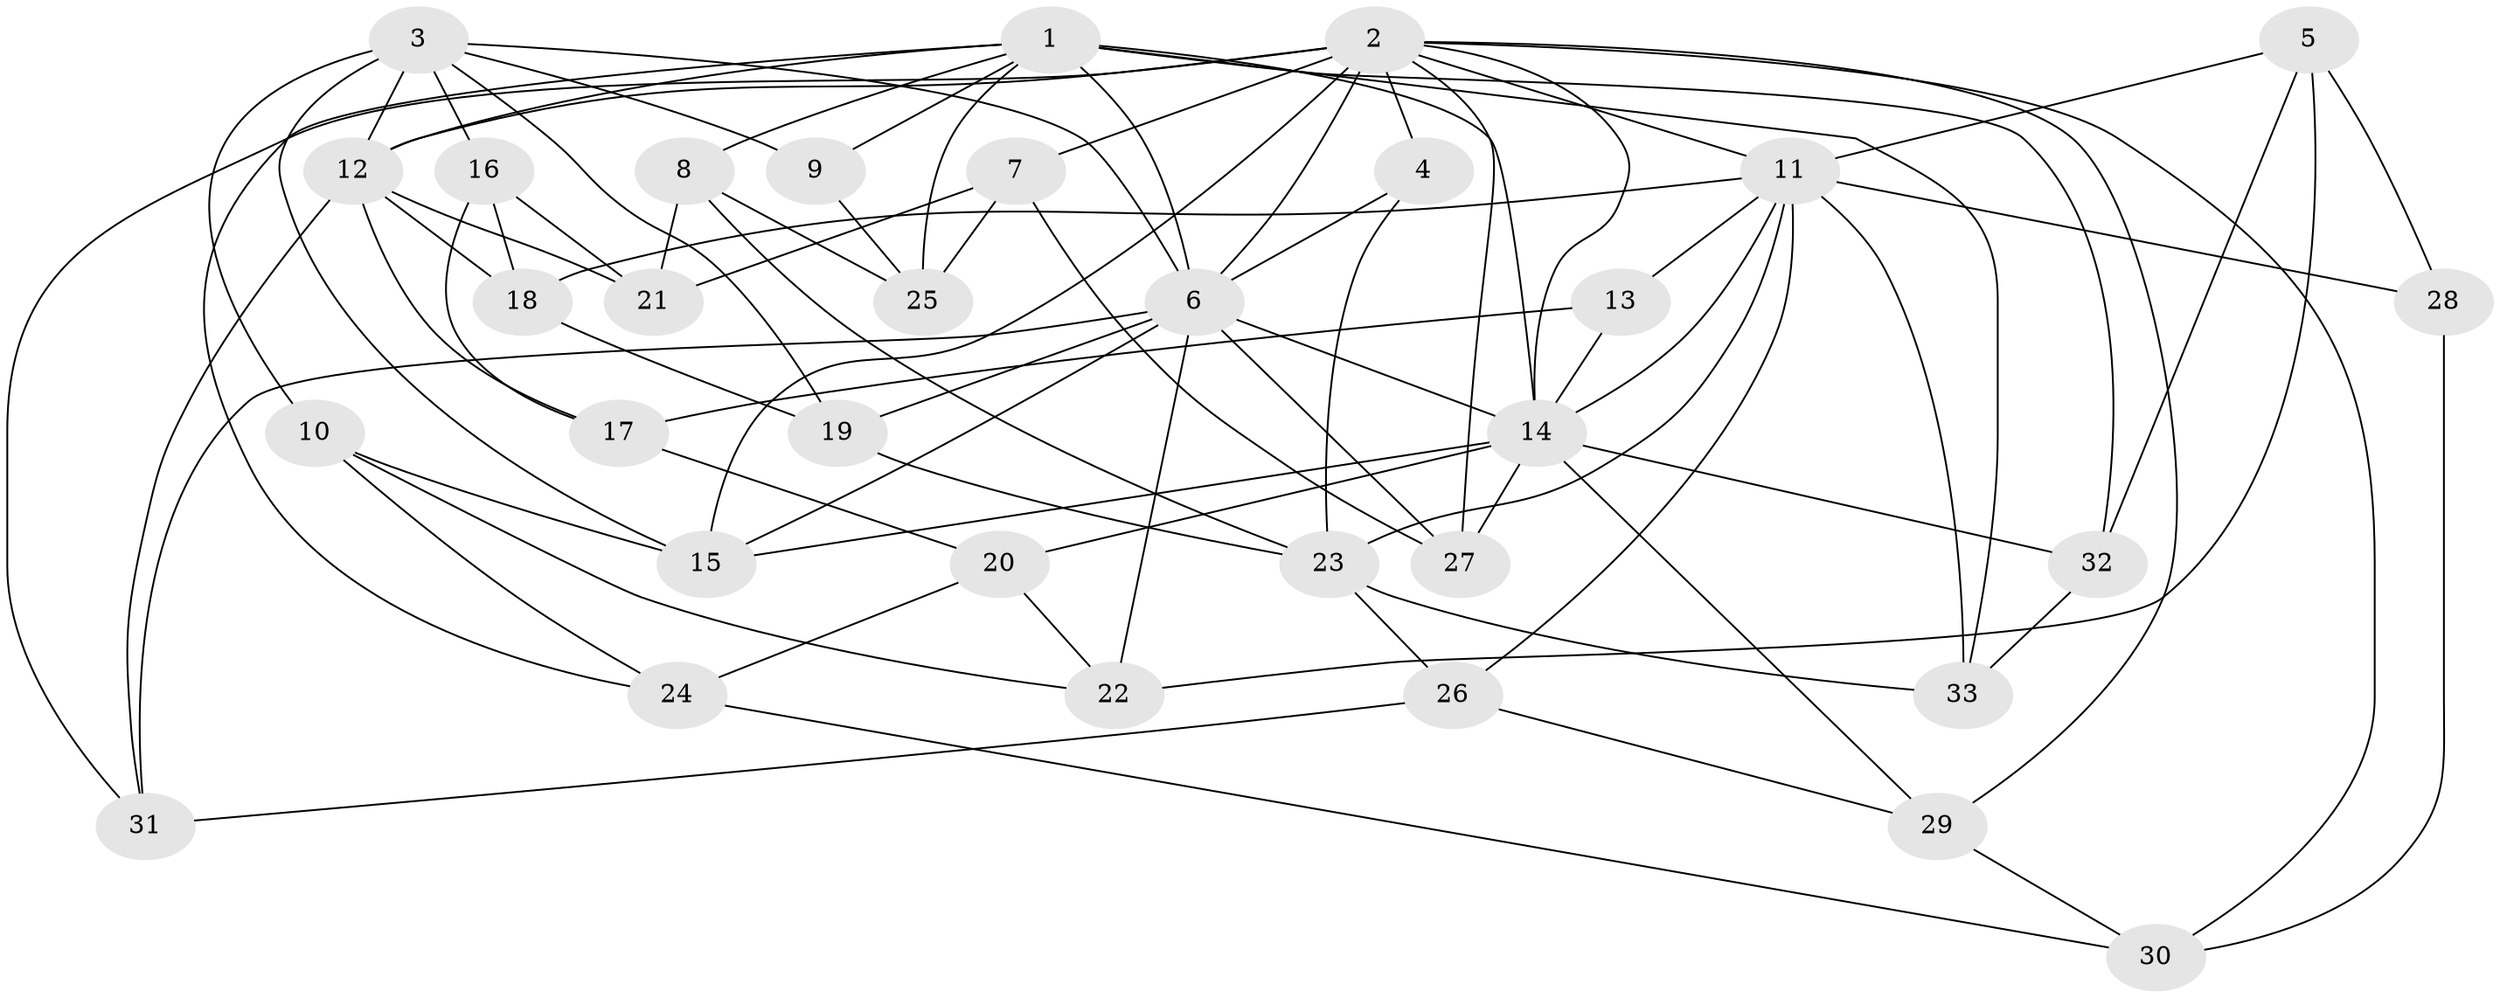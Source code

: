 // original degree distribution, {4: 1.0}
// Generated by graph-tools (version 1.1) at 2025/53/03/04/25 22:53:45]
// undirected, 33 vertices, 83 edges
graph export_dot {
  node [color=gray90,style=filled];
  1;
  2;
  3;
  4;
  5;
  6;
  7;
  8;
  9;
  10;
  11;
  12;
  13;
  14;
  15;
  16;
  17;
  18;
  19;
  20;
  21;
  22;
  23;
  24;
  25;
  26;
  27;
  28;
  29;
  30;
  31;
  32;
  33;
  1 -- 6 [weight=2.0];
  1 -- 8 [weight=1.0];
  1 -- 9 [weight=1.0];
  1 -- 12 [weight=1.0];
  1 -- 14 [weight=1.0];
  1 -- 24 [weight=1.0];
  1 -- 25 [weight=1.0];
  1 -- 32 [weight=1.0];
  1 -- 33 [weight=1.0];
  2 -- 4 [weight=1.0];
  2 -- 6 [weight=2.0];
  2 -- 7 [weight=1.0];
  2 -- 11 [weight=1.0];
  2 -- 12 [weight=1.0];
  2 -- 14 [weight=1.0];
  2 -- 15 [weight=1.0];
  2 -- 27 [weight=1.0];
  2 -- 29 [weight=1.0];
  2 -- 30 [weight=1.0];
  2 -- 31 [weight=1.0];
  3 -- 6 [weight=1.0];
  3 -- 9 [weight=2.0];
  3 -- 10 [weight=1.0];
  3 -- 12 [weight=2.0];
  3 -- 15 [weight=2.0];
  3 -- 16 [weight=1.0];
  3 -- 19 [weight=1.0];
  4 -- 6 [weight=1.0];
  4 -- 23 [weight=2.0];
  5 -- 11 [weight=1.0];
  5 -- 22 [weight=1.0];
  5 -- 28 [weight=1.0];
  5 -- 32 [weight=1.0];
  6 -- 14 [weight=1.0];
  6 -- 15 [weight=1.0];
  6 -- 19 [weight=1.0];
  6 -- 22 [weight=1.0];
  6 -- 27 [weight=1.0];
  6 -- 31 [weight=1.0];
  7 -- 21 [weight=1.0];
  7 -- 25 [weight=1.0];
  7 -- 27 [weight=1.0];
  8 -- 21 [weight=1.0];
  8 -- 23 [weight=1.0];
  8 -- 25 [weight=1.0];
  9 -- 25 [weight=1.0];
  10 -- 15 [weight=1.0];
  10 -- 22 [weight=1.0];
  10 -- 24 [weight=1.0];
  11 -- 13 [weight=2.0];
  11 -- 14 [weight=1.0];
  11 -- 18 [weight=1.0];
  11 -- 23 [weight=2.0];
  11 -- 26 [weight=1.0];
  11 -- 28 [weight=2.0];
  11 -- 33 [weight=1.0];
  12 -- 17 [weight=1.0];
  12 -- 18 [weight=1.0];
  12 -- 21 [weight=1.0];
  12 -- 31 [weight=1.0];
  13 -- 14 [weight=1.0];
  13 -- 17 [weight=1.0];
  14 -- 15 [weight=1.0];
  14 -- 20 [weight=1.0];
  14 -- 27 [weight=1.0];
  14 -- 29 [weight=1.0];
  14 -- 32 [weight=1.0];
  16 -- 17 [weight=1.0];
  16 -- 18 [weight=1.0];
  16 -- 21 [weight=1.0];
  17 -- 20 [weight=1.0];
  18 -- 19 [weight=1.0];
  19 -- 23 [weight=1.0];
  20 -- 22 [weight=1.0];
  20 -- 24 [weight=1.0];
  23 -- 26 [weight=1.0];
  23 -- 33 [weight=1.0];
  24 -- 30 [weight=1.0];
  26 -- 29 [weight=1.0];
  26 -- 31 [weight=1.0];
  28 -- 30 [weight=1.0];
  29 -- 30 [weight=1.0];
  32 -- 33 [weight=1.0];
}
